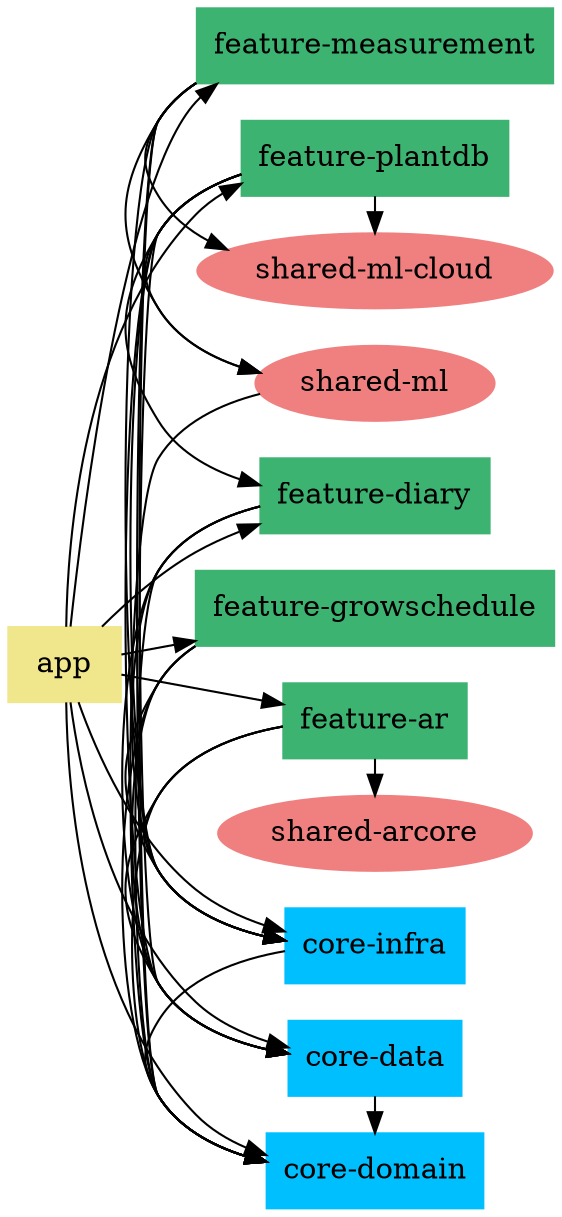 digraph ModuleMap {
    // Set the direction of the graph to left-to-right
    rankdir = LR;
    // Set the default shape of the nodes to box
    node [shape = box];

    // Define a subgraph for core components, visually grouped together
    subgraph cluster_core {
        label = "Core"; // Label for the core cluster
        color = lightblue; // Color of the cluster
        style=filled;
        node [style=filled, color=deepskyblue];
        "core-domain";
        "core-data";
        "core-infra";
    }

    // Define a subgraph for feature components, visually grouped together
    subgraph cluster_features {
        label = "Features"; // Label for the features cluster
        color = lightgreen; // Color of the cluster
        style=filled;
        node [style=filled, color=mediumseagreen];
        "feature-measurement";
        "feature-plantdb";
        "feature-diary";
        "feature-growschedule";
        "feature-ar";
    }

    // Define shared resources with elliptical shapes
    "shared-ml" [shape = ellipse, color=lightcoral, style=filled];
    "shared-ml-cloud" [shape = ellipse, color=lightcoral, style=filled];
    "shared-arcore" [shape = ellipse, color=lightcoral, style=filled];
    // Define the application node with a different style and color
    "app" [shape = box, style = filled, color = khaki];

    // Define relationships between core components
    "core-data" -> "core-domain";
    "core-infra" -> "core-domain";
    // Define relationships between the app and core components
    "app" -> "core-infra";
    "app" -> "core-data";
    "app" -> "core-domain";

    // Define relationships for feature-measurement with core and shared resources
    {rank = same; "feature-measurement" -> "core-infra"; "feature-measurement" -> "core-data"; "feature-measurement" -> "core-domain"; "feature-measurement" -> "shared-ml"; "feature-measurement" -> "shared-ml-cloud";}
    // Define relationships for feature-plantdb with core and other features
    {rank = same; "feature-plantdb" -> "core-infra"; "feature-plantdb" -> "core-data"; "feature-plantdb" -> "core-domain"; "feature-plantdb" -> "feature-diary"; "feature-plantdb" -> "shared-ml"; "feature-plantdb" -> "shared-ml-cloud";}
    // Define relationships for feature-diary with core components
    {rank = same; "feature-diary" -> "core-infra"; "feature-diary" -> "core-data"; "feature-diary" -> "core-domain";}
    // Define relationships for feature-growschedule with core components
    {rank = same; "feature-growschedule" -> "core-infra"; "feature-growschedule" -> "core-data"; "feature-growschedule" -> "core-domain";}
    // Define relationships for feature-ar with core components and shared resource
    {rank = same; "feature-ar" -> "core-infra"; "feature-ar" -> "core-data"; "feature-ar" -> "core-domain"; "feature-ar" -> "shared-arcore";}

    // Define relationships between shared ml and core-domain
    "shared-ml" -> "core-domain";
    // Define relationships between app and all features
    "app" -> "feature-measurement";
    "app" -> "feature-plantdb";
    "app" -> "feature-diary";
    "app" -> "feature-growschedule";
    "app" -> "feature-ar";
}
